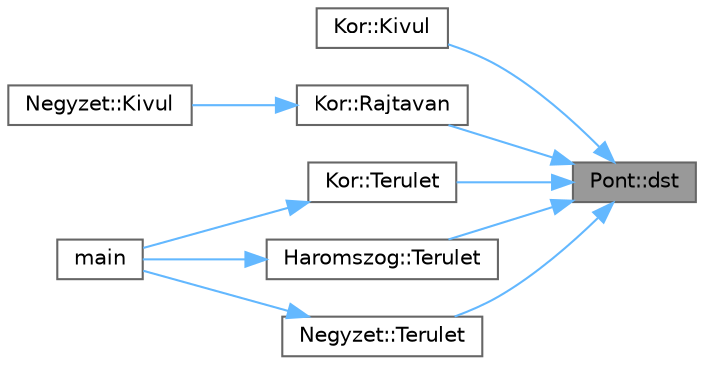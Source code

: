 digraph "Pont::dst"
{
 // LATEX_PDF_SIZE
  bgcolor="transparent";
  edge [fontname=Helvetica,fontsize=10,labelfontname=Helvetica,labelfontsize=10];
  node [fontname=Helvetica,fontsize=10,shape=box,height=0.2,width=0.4];
  rankdir="RL";
  Node1 [id="Node000001",label="Pont::dst",height=0.2,width=0.4,color="gray40", fillcolor="grey60", style="filled", fontcolor="black",tooltip="Pont osztály távolság számító metódusa."];
  Node1 -> Node2 [id="edge1_Node000001_Node000002",dir="back",color="steelblue1",style="solid",tooltip=" "];
  Node2 [id="Node000002",label="Kor::Kivul",height=0.2,width=0.4,color="grey40", fillcolor="white", style="filled",URL="$class_kor.html#ad3800ae48997f4081af601a8361ebc2f",tooltip="Kor kivül függvény. Eldönti, hogy a kör kívül van-e egy adott sugarú, origo középpontú körön."];
  Node1 -> Node3 [id="edge2_Node000001_Node000003",dir="back",color="steelblue1",style="solid",tooltip=" "];
  Node3 [id="Node000003",label="Kor::Rajtavan",height=0.2,width=0.4,color="grey40", fillcolor="white", style="filled",URL="$class_kor.html#af617129564e4a8904676e6edccc7d18e",tooltip="Kor Rajtavan függvény. A függvény eldönti, hogy egy pont rajta van-e a körön."];
  Node3 -> Node4 [id="edge3_Node000003_Node000004",dir="back",color="steelblue1",style="solid",tooltip=" "];
  Node4 [id="Node000004",label="Negyzet::Kivul",height=0.2,width=0.4,color="grey40", fillcolor="white", style="filled",URL="$class_negyzet.html#aef68e2870b19134660c203bb71b284bb",tooltip="Negyzet Kivul függvény. Eldönti, hogy a négyzet kívül van-e egy adott sugarú, origo középpontú körön."];
  Node1 -> Node5 [id="edge4_Node000001_Node000005",dir="back",color="steelblue1",style="solid",tooltip=" "];
  Node5 [id="Node000005",label="Kor::Terulet",height=0.2,width=0.4,color="grey40", fillcolor="white", style="filled",URL="$class_kor.html#acd284f1cc13d311534eac606a7b3c17b",tooltip="Kor területét számoló függvény. A kiszamitas modja: r^2 * pi."];
  Node5 -> Node6 [id="edge5_Node000005_Node000006",dir="back",color="steelblue1",style="solid",tooltip=" "];
  Node6 [id="Node000006",label="main",height=0.2,width=0.4,color="grey40", fillcolor="white", style="filled",URL="$main_8cpp.html#a3c04138a5bfe5d72780bb7e82a18e627",tooltip=" "];
  Node1 -> Node7 [id="edge6_Node000001_Node000007",dir="back",color="steelblue1",style="solid",tooltip=" "];
  Node7 [id="Node000007",label="Haromszog::Terulet",height=0.2,width=0.4,color="grey40", fillcolor="white", style="filled",URL="$class_haromszog.html#a1909d9326f45b6358e912b8c303a67be",tooltip="Haromszog területét számoló függvény. A kiszamitas modja: R^2 * 3 * sqrt(3) / 4."];
  Node7 -> Node6 [id="edge7_Node000007_Node000006",dir="back",color="steelblue1",style="solid",tooltip=" "];
  Node1 -> Node8 [id="edge8_Node000001_Node000008",dir="back",color="steelblue1",style="solid",tooltip=" "];
  Node8 [id="Node000008",label="Negyzet::Terulet",height=0.2,width=0.4,color="grey40", fillcolor="white", style="filled",URL="$class_negyzet.html#a1d77a4d0f43908f6169854f431d1a1aa",tooltip="Negyzet területét számoló függvény. A kiszamitas modja: R^2 * 2."];
  Node8 -> Node6 [id="edge9_Node000008_Node000006",dir="back",color="steelblue1",style="solid",tooltip=" "];
}
